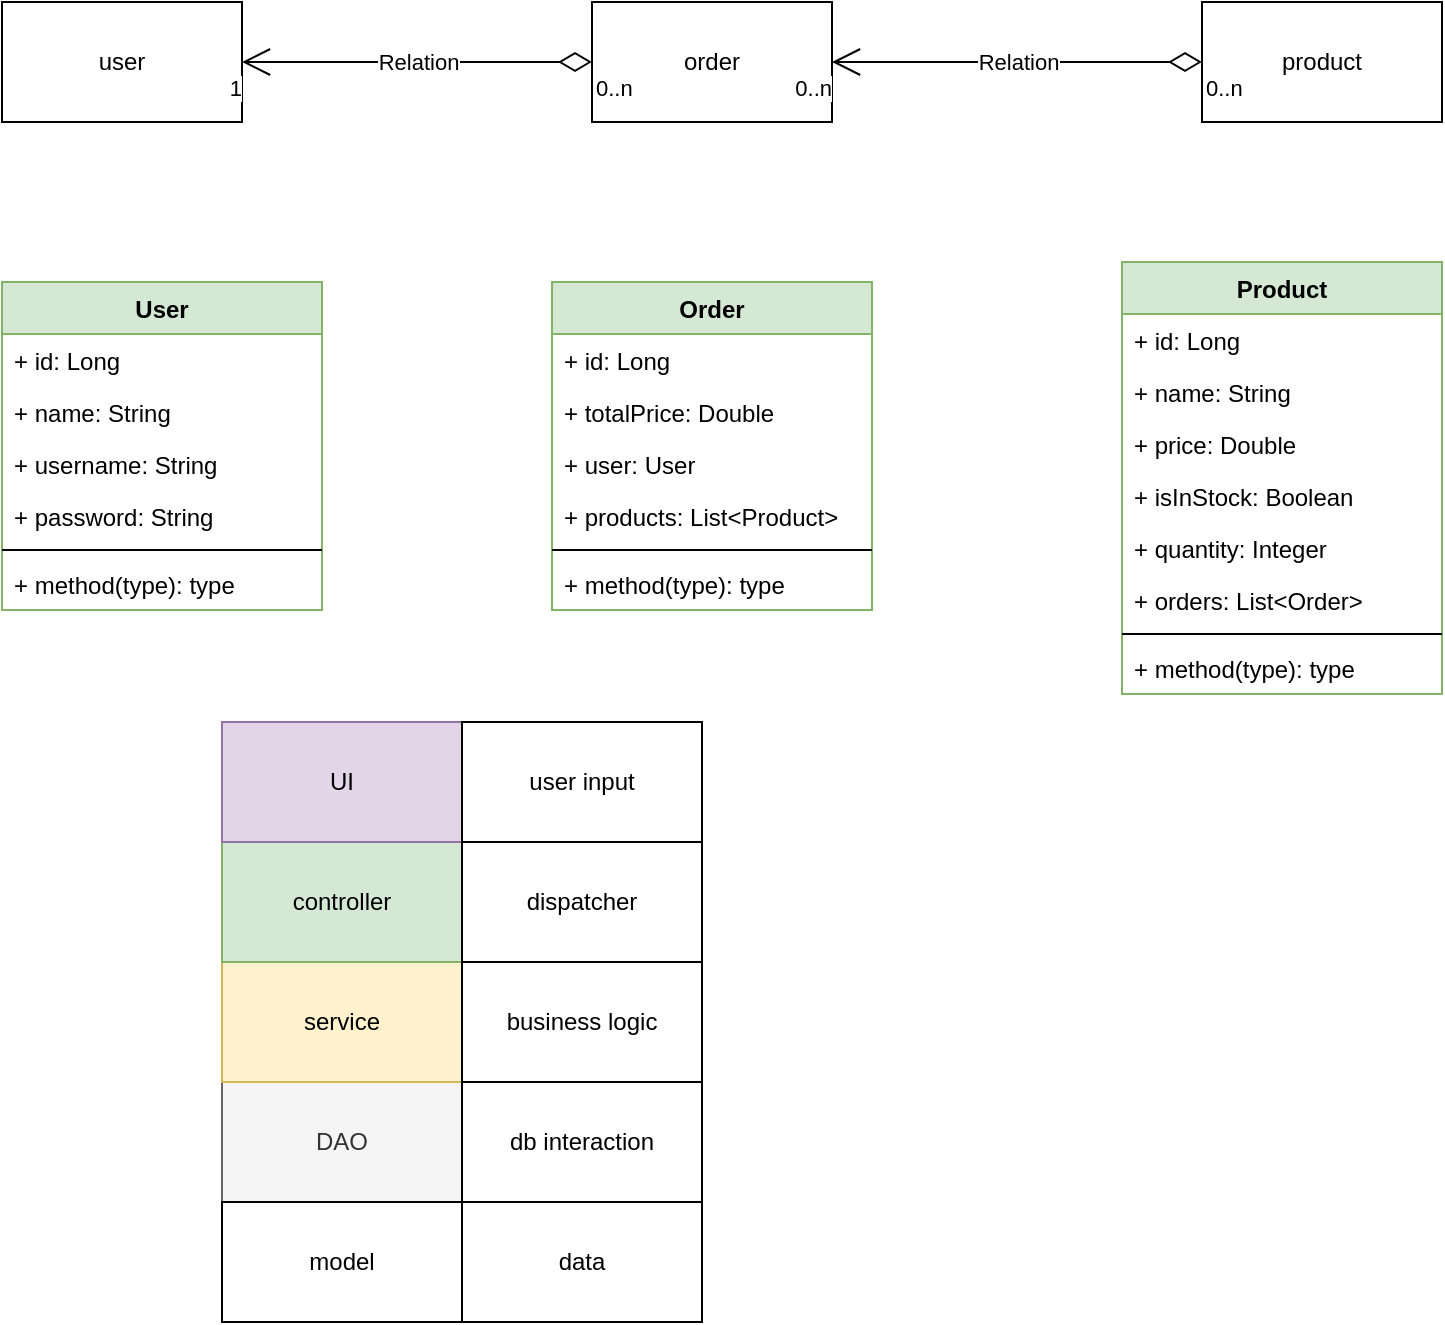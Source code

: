 <mxfile version="13.6.4" type="device"><diagram id="H4kNBy65Xic_GA8_1t_s" name="Page-1"><mxGraphModel dx="943" dy="580" grid="1" gridSize="10" guides="1" tooltips="1" connect="1" arrows="1" fold="1" page="1" pageScale="1" pageWidth="850" pageHeight="1100" math="0" shadow="0"><root><mxCell id="0"/><mxCell id="1" parent="0"/><mxCell id="hH8Njn6EOLQC3EoyNGqr-1" value="user" style="rounded=0;whiteSpace=wrap;html=1;" parent="1" vertex="1"><mxGeometry x="70" y="90" width="120" height="60" as="geometry"/></mxCell><mxCell id="hH8Njn6EOLQC3EoyNGqr-2" value="product" style="rounded=0;whiteSpace=wrap;html=1;" parent="1" vertex="1"><mxGeometry x="670" y="90" width="120" height="60" as="geometry"/></mxCell><mxCell id="hH8Njn6EOLQC3EoyNGqr-3" value="order" style="rounded=0;whiteSpace=wrap;html=1;" parent="1" vertex="1"><mxGeometry x="365" y="90" width="120" height="60" as="geometry"/></mxCell><mxCell id="hH8Njn6EOLQC3EoyNGqr-4" value="Relation" style="endArrow=open;html=1;endSize=12;startArrow=diamondThin;startSize=14;startFill=0;edgeStyle=orthogonalEdgeStyle;entryX=1;entryY=0.5;entryDx=0;entryDy=0;exitX=0;exitY=0.5;exitDx=0;exitDy=0;" parent="1" source="hH8Njn6EOLQC3EoyNGqr-3" target="hH8Njn6EOLQC3EoyNGqr-1" edge="1"><mxGeometry relative="1" as="geometry"><mxPoint x="190" y="310" as="sourcePoint"/><mxPoint x="350" y="310" as="targetPoint"/></mxGeometry></mxCell><mxCell id="hH8Njn6EOLQC3EoyNGqr-5" value="0..n" style="edgeLabel;resizable=0;html=1;align=left;verticalAlign=top;" parent="hH8Njn6EOLQC3EoyNGqr-4" connectable="0" vertex="1"><mxGeometry x="-1" relative="1" as="geometry"/></mxCell><mxCell id="hH8Njn6EOLQC3EoyNGqr-6" value="1" style="edgeLabel;resizable=0;html=1;align=right;verticalAlign=top;" parent="hH8Njn6EOLQC3EoyNGqr-4" connectable="0" vertex="1"><mxGeometry x="1" relative="1" as="geometry"/></mxCell><mxCell id="hH8Njn6EOLQC3EoyNGqr-7" value="Relation" style="endArrow=open;html=1;endSize=12;startArrow=diamondThin;startSize=14;startFill=0;edgeStyle=orthogonalEdgeStyle;entryX=1;entryY=0.5;entryDx=0;entryDy=0;exitX=0;exitY=0.5;exitDx=0;exitDy=0;" parent="1" source="hH8Njn6EOLQC3EoyNGqr-2" target="hH8Njn6EOLQC3EoyNGqr-3" edge="1"><mxGeometry relative="1" as="geometry"><mxPoint x="190" y="310" as="sourcePoint"/><mxPoint x="350" y="310" as="targetPoint"/></mxGeometry></mxCell><mxCell id="hH8Njn6EOLQC3EoyNGqr-8" value="0..n" style="edgeLabel;resizable=0;html=1;align=left;verticalAlign=top;" parent="hH8Njn6EOLQC3EoyNGqr-7" connectable="0" vertex="1"><mxGeometry x="-1" relative="1" as="geometry"/></mxCell><mxCell id="hH8Njn6EOLQC3EoyNGqr-9" value="0..n" style="edgeLabel;resizable=0;html=1;align=right;verticalAlign=top;" parent="hH8Njn6EOLQC3EoyNGqr-7" connectable="0" vertex="1"><mxGeometry x="1" relative="1" as="geometry"/></mxCell><mxCell id="533ZfT3IrBlqNN0nadlz-1" value="Product" style="swimlane;fontStyle=1;align=center;verticalAlign=top;childLayout=stackLayout;horizontal=1;startSize=26;horizontalStack=0;resizeParent=1;resizeParentMax=0;resizeLast=0;collapsible=1;marginBottom=0;fillColor=#d5e8d4;strokeColor=#82b366;" vertex="1" parent="1"><mxGeometry x="630" y="220" width="160" height="216" as="geometry"/></mxCell><mxCell id="533ZfT3IrBlqNN0nadlz-13" value="+ id: Long" style="text;strokeColor=none;fillColor=none;align=left;verticalAlign=top;spacingLeft=4;spacingRight=4;overflow=hidden;rotatable=0;points=[[0,0.5],[1,0.5]];portConstraint=eastwest;" vertex="1" parent="533ZfT3IrBlqNN0nadlz-1"><mxGeometry y="26" width="160" height="26" as="geometry"/></mxCell><mxCell id="533ZfT3IrBlqNN0nadlz-14" value="+ name: String" style="text;strokeColor=none;fillColor=none;align=left;verticalAlign=top;spacingLeft=4;spacingRight=4;overflow=hidden;rotatable=0;points=[[0,0.5],[1,0.5]];portConstraint=eastwest;" vertex="1" parent="533ZfT3IrBlqNN0nadlz-1"><mxGeometry y="52" width="160" height="26" as="geometry"/></mxCell><mxCell id="533ZfT3IrBlqNN0nadlz-17" value="+ price: Double" style="text;strokeColor=none;fillColor=none;align=left;verticalAlign=top;spacingLeft=4;spacingRight=4;overflow=hidden;rotatable=0;points=[[0,0.5],[1,0.5]];portConstraint=eastwest;" vertex="1" parent="533ZfT3IrBlqNN0nadlz-1"><mxGeometry y="78" width="160" height="26" as="geometry"/></mxCell><mxCell id="533ZfT3IrBlqNN0nadlz-16" value="+ isInStock: Boolean" style="text;strokeColor=none;fillColor=none;align=left;verticalAlign=top;spacingLeft=4;spacingRight=4;overflow=hidden;rotatable=0;points=[[0,0.5],[1,0.5]];portConstraint=eastwest;" vertex="1" parent="533ZfT3IrBlqNN0nadlz-1"><mxGeometry y="104" width="160" height="26" as="geometry"/></mxCell><mxCell id="533ZfT3IrBlqNN0nadlz-15" value="+ quantity: Integer" style="text;strokeColor=none;fillColor=none;align=left;verticalAlign=top;spacingLeft=4;spacingRight=4;overflow=hidden;rotatable=0;points=[[0,0.5],[1,0.5]];portConstraint=eastwest;" vertex="1" parent="533ZfT3IrBlqNN0nadlz-1"><mxGeometry y="130" width="160" height="26" as="geometry"/></mxCell><mxCell id="533ZfT3IrBlqNN0nadlz-2" value="+ orders: List&lt;Order&gt;" style="text;strokeColor=none;fillColor=none;align=left;verticalAlign=top;spacingLeft=4;spacingRight=4;overflow=hidden;rotatable=0;points=[[0,0.5],[1,0.5]];portConstraint=eastwest;" vertex="1" parent="533ZfT3IrBlqNN0nadlz-1"><mxGeometry y="156" width="160" height="26" as="geometry"/></mxCell><mxCell id="533ZfT3IrBlqNN0nadlz-3" value="" style="line;strokeWidth=1;fillColor=none;align=left;verticalAlign=middle;spacingTop=-1;spacingLeft=3;spacingRight=3;rotatable=0;labelPosition=right;points=[];portConstraint=eastwest;" vertex="1" parent="533ZfT3IrBlqNN0nadlz-1"><mxGeometry y="182" width="160" height="8" as="geometry"/></mxCell><mxCell id="533ZfT3IrBlqNN0nadlz-4" value="+ method(type): type" style="text;strokeColor=none;fillColor=none;align=left;verticalAlign=top;spacingLeft=4;spacingRight=4;overflow=hidden;rotatable=0;points=[[0,0.5],[1,0.5]];portConstraint=eastwest;" vertex="1" parent="533ZfT3IrBlqNN0nadlz-1"><mxGeometry y="190" width="160" height="26" as="geometry"/></mxCell><mxCell id="YbKtSDu34XLpmKIGUXrN-5" value="User" style="swimlane;fontStyle=1;align=center;verticalAlign=top;childLayout=stackLayout;horizontal=1;startSize=26;horizontalStack=0;resizeParent=1;resizeParentMax=0;resizeLast=0;collapsible=1;marginBottom=0;fillColor=#d5e8d4;strokeColor=#82b366;" parent="1" vertex="1"><mxGeometry x="70" y="230" width="160" height="164" as="geometry"/></mxCell><mxCell id="YbKtSDu34XLpmKIGUXrN-6" value="+ id: Long" style="text;strokeColor=none;fillColor=none;align=left;verticalAlign=top;spacingLeft=4;spacingRight=4;overflow=hidden;rotatable=0;points=[[0,0.5],[1,0.5]];portConstraint=eastwest;" parent="YbKtSDu34XLpmKIGUXrN-5" vertex="1"><mxGeometry y="26" width="160" height="26" as="geometry"/></mxCell><mxCell id="YbKtSDu34XLpmKIGUXrN-10" value="+ name: String" style="text;strokeColor=none;fillColor=none;align=left;verticalAlign=top;spacingLeft=4;spacingRight=4;overflow=hidden;rotatable=0;points=[[0,0.5],[1,0.5]];portConstraint=eastwest;" parent="YbKtSDu34XLpmKIGUXrN-5" vertex="1"><mxGeometry y="52" width="160" height="26" as="geometry"/></mxCell><mxCell id="YbKtSDu34XLpmKIGUXrN-11" value="+ username: String" style="text;strokeColor=none;fillColor=none;align=left;verticalAlign=top;spacingLeft=4;spacingRight=4;overflow=hidden;rotatable=0;points=[[0,0.5],[1,0.5]];portConstraint=eastwest;" parent="YbKtSDu34XLpmKIGUXrN-5" vertex="1"><mxGeometry y="78" width="160" height="26" as="geometry"/></mxCell><mxCell id="YbKtSDu34XLpmKIGUXrN-12" value="+ password: String" style="text;strokeColor=none;fillColor=none;align=left;verticalAlign=top;spacingLeft=4;spacingRight=4;overflow=hidden;rotatable=0;points=[[0,0.5],[1,0.5]];portConstraint=eastwest;" parent="YbKtSDu34XLpmKIGUXrN-5" vertex="1"><mxGeometry y="104" width="160" height="26" as="geometry"/></mxCell><mxCell id="YbKtSDu34XLpmKIGUXrN-7" value="" style="line;strokeWidth=1;fillColor=none;align=left;verticalAlign=middle;spacingTop=-1;spacingLeft=3;spacingRight=3;rotatable=0;labelPosition=right;points=[];portConstraint=eastwest;" parent="YbKtSDu34XLpmKIGUXrN-5" vertex="1"><mxGeometry y="130" width="160" height="8" as="geometry"/></mxCell><mxCell id="YbKtSDu34XLpmKIGUXrN-8" value="+ method(type): type" style="text;strokeColor=none;fillColor=none;align=left;verticalAlign=top;spacingLeft=4;spacingRight=4;overflow=hidden;rotatable=0;points=[[0,0.5],[1,0.5]];portConstraint=eastwest;" parent="YbKtSDu34XLpmKIGUXrN-5" vertex="1"><mxGeometry y="138" width="160" height="26" as="geometry"/></mxCell><mxCell id="533ZfT3IrBlqNN0nadlz-5" value="Order" style="swimlane;fontStyle=1;align=center;verticalAlign=top;childLayout=stackLayout;horizontal=1;startSize=26;horizontalStack=0;resizeParent=1;resizeParentMax=0;resizeLast=0;collapsible=1;marginBottom=0;fillColor=#d5e8d4;strokeColor=#82b366;" vertex="1" parent="1"><mxGeometry x="345" y="230" width="160" height="164" as="geometry"/></mxCell><mxCell id="533ZfT3IrBlqNN0nadlz-6" value="+ id: Long" style="text;strokeColor=none;fillColor=none;align=left;verticalAlign=top;spacingLeft=4;spacingRight=4;overflow=hidden;rotatable=0;points=[[0,0.5],[1,0.5]];portConstraint=eastwest;" vertex="1" parent="533ZfT3IrBlqNN0nadlz-5"><mxGeometry y="26" width="160" height="26" as="geometry"/></mxCell><mxCell id="533ZfT3IrBlqNN0nadlz-10" value="+ totalPrice: Double" style="text;strokeColor=none;fillColor=none;align=left;verticalAlign=top;spacingLeft=4;spacingRight=4;overflow=hidden;rotatable=0;points=[[0,0.5],[1,0.5]];portConstraint=eastwest;" vertex="1" parent="533ZfT3IrBlqNN0nadlz-5"><mxGeometry y="52" width="160" height="26" as="geometry"/></mxCell><mxCell id="533ZfT3IrBlqNN0nadlz-9" value="+ user: User" style="text;strokeColor=none;fillColor=none;align=left;verticalAlign=top;spacingLeft=4;spacingRight=4;overflow=hidden;rotatable=0;points=[[0,0.5],[1,0.5]];portConstraint=eastwest;" vertex="1" parent="533ZfT3IrBlqNN0nadlz-5"><mxGeometry y="78" width="160" height="26" as="geometry"/></mxCell><mxCell id="533ZfT3IrBlqNN0nadlz-11" value="+ products: List&lt;Product&gt;" style="text;strokeColor=none;fillColor=none;align=left;verticalAlign=top;spacingLeft=4;spacingRight=4;overflow=hidden;rotatable=0;points=[[0,0.5],[1,0.5]];portConstraint=eastwest;" vertex="1" parent="533ZfT3IrBlqNN0nadlz-5"><mxGeometry y="104" width="160" height="26" as="geometry"/></mxCell><mxCell id="533ZfT3IrBlqNN0nadlz-7" value="" style="line;strokeWidth=1;fillColor=none;align=left;verticalAlign=middle;spacingTop=-1;spacingLeft=3;spacingRight=3;rotatable=0;labelPosition=right;points=[];portConstraint=eastwest;" vertex="1" parent="533ZfT3IrBlqNN0nadlz-5"><mxGeometry y="130" width="160" height="8" as="geometry"/></mxCell><mxCell id="533ZfT3IrBlqNN0nadlz-8" value="+ method(type): type" style="text;strokeColor=none;fillColor=none;align=left;verticalAlign=top;spacingLeft=4;spacingRight=4;overflow=hidden;rotatable=0;points=[[0,0.5],[1,0.5]];portConstraint=eastwest;" vertex="1" parent="533ZfT3IrBlqNN0nadlz-5"><mxGeometry y="138" width="160" height="26" as="geometry"/></mxCell><mxCell id="533ZfT3IrBlqNN0nadlz-18" value="DAO" style="rounded=0;whiteSpace=wrap;html=1;fillColor=#f5f5f5;strokeColor=#666666;fontColor=#333333;" vertex="1" parent="1"><mxGeometry x="180" y="630" width="120" height="60" as="geometry"/></mxCell><mxCell id="533ZfT3IrBlqNN0nadlz-19" value="model" style="rounded=0;whiteSpace=wrap;html=1;" vertex="1" parent="1"><mxGeometry x="180" y="690" width="120" height="60" as="geometry"/></mxCell><mxCell id="533ZfT3IrBlqNN0nadlz-20" value="service" style="rounded=0;whiteSpace=wrap;html=1;fillColor=#fff2cc;strokeColor=#d6b656;" vertex="1" parent="1"><mxGeometry x="180" y="570" width="120" height="60" as="geometry"/></mxCell><mxCell id="533ZfT3IrBlqNN0nadlz-21" value="controller" style="rounded=0;whiteSpace=wrap;html=1;fillColor=#d5e8d4;strokeColor=#82b366;" vertex="1" parent="1"><mxGeometry x="180" y="510" width="120" height="60" as="geometry"/></mxCell><mxCell id="533ZfT3IrBlqNN0nadlz-22" value="UI" style="rounded=0;whiteSpace=wrap;html=1;fillColor=#e1d5e7;strokeColor=#9673a6;" vertex="1" parent="1"><mxGeometry x="180" y="450" width="120" height="60" as="geometry"/></mxCell><mxCell id="533ZfT3IrBlqNN0nadlz-23" value="user input" style="rounded=0;whiteSpace=wrap;html=1;" vertex="1" parent="1"><mxGeometry x="300" y="450" width="120" height="60" as="geometry"/></mxCell><mxCell id="533ZfT3IrBlqNN0nadlz-24" value="dispatcher" style="rounded=0;whiteSpace=wrap;html=1;" vertex="1" parent="1"><mxGeometry x="300" y="510" width="120" height="60" as="geometry"/></mxCell><mxCell id="533ZfT3IrBlqNN0nadlz-25" value="business logic" style="rounded=0;whiteSpace=wrap;html=1;" vertex="1" parent="1"><mxGeometry x="300" y="570" width="120" height="60" as="geometry"/></mxCell><mxCell id="533ZfT3IrBlqNN0nadlz-26" value="db interaction" style="rounded=0;whiteSpace=wrap;html=1;" vertex="1" parent="1"><mxGeometry x="300" y="630" width="120" height="60" as="geometry"/></mxCell><mxCell id="533ZfT3IrBlqNN0nadlz-27" value="data" style="rounded=0;whiteSpace=wrap;html=1;" vertex="1" parent="1"><mxGeometry x="300" y="690" width="120" height="60" as="geometry"/></mxCell></root></mxGraphModel></diagram></mxfile>